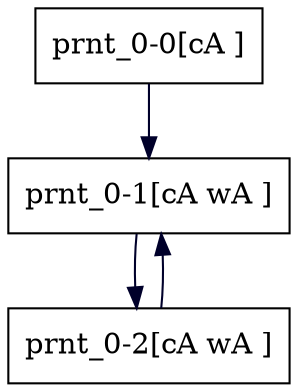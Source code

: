 digraph G {
  "prnt_0-0[cA ]" [shape=box, ];
  "prnt_0-1[cA wA ]" [shape=box, ];
  "prnt_0-2[cA wA ]" [shape=box, ];
  
  
  "prnt_0-0[cA ]" -> "prnt_0-1[cA wA ]" [color="#00002A", ];
  "prnt_0-1[cA wA ]" -> "prnt_0-2[cA wA ]" [color="#00002A", ];
  "prnt_0-2[cA wA ]" -> "prnt_0-1[cA wA ]" [color="#00002A", ];
  
  }